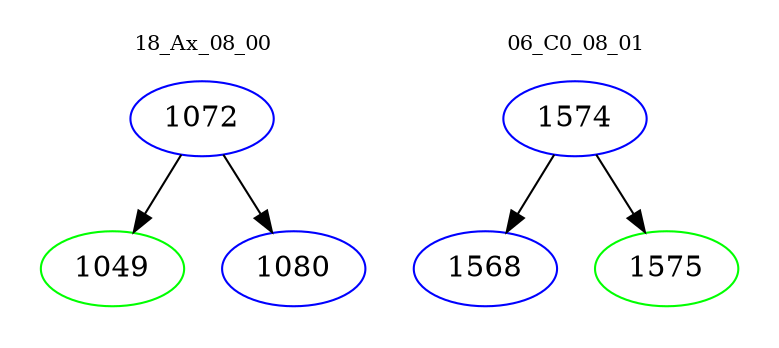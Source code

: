 digraph{
subgraph cluster_0 {
color = white
label = "18_Ax_08_00";
fontsize=10;
T0_1072 [label="1072", color="blue"]
T0_1072 -> T0_1049 [color="black"]
T0_1049 [label="1049", color="green"]
T0_1072 -> T0_1080 [color="black"]
T0_1080 [label="1080", color="blue"]
}
subgraph cluster_1 {
color = white
label = "06_C0_08_01";
fontsize=10;
T1_1574 [label="1574", color="blue"]
T1_1574 -> T1_1568 [color="black"]
T1_1568 [label="1568", color="blue"]
T1_1574 -> T1_1575 [color="black"]
T1_1575 [label="1575", color="green"]
}
}
